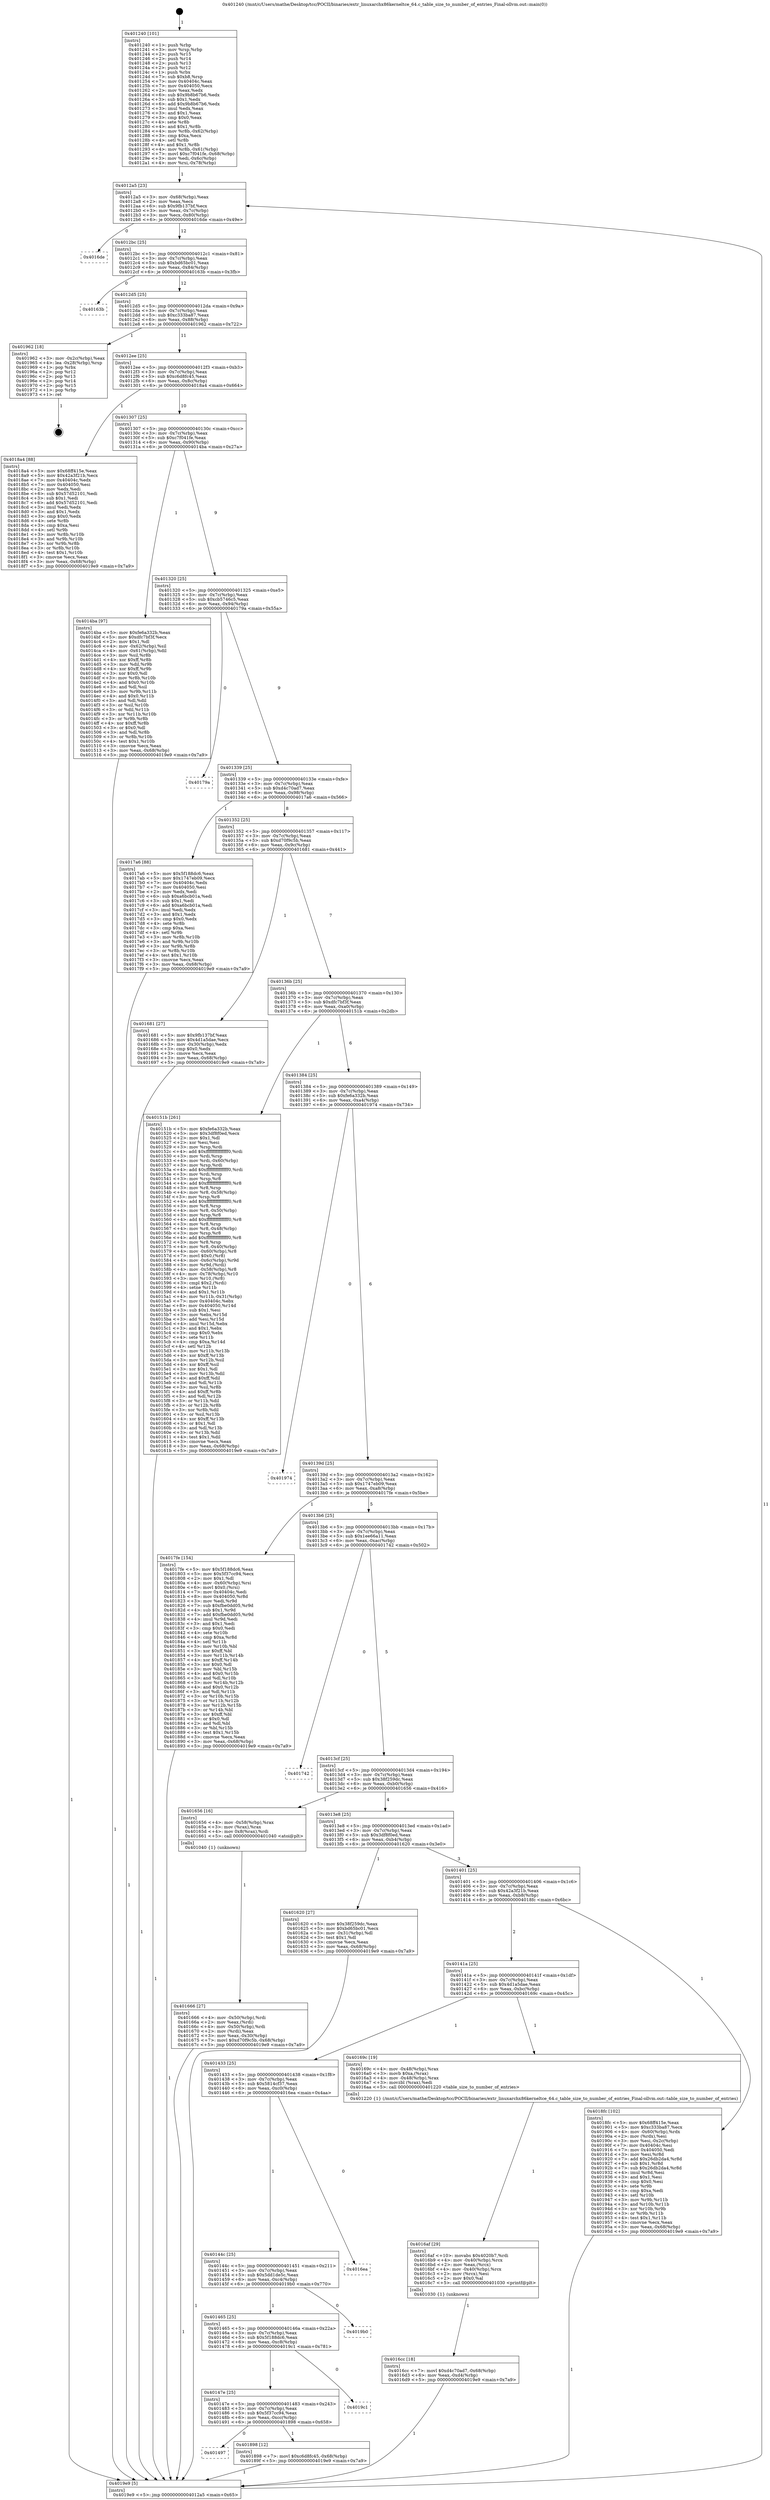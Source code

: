 digraph "0x401240" {
  label = "0x401240 (/mnt/c/Users/mathe/Desktop/tcc/POCII/binaries/extr_linuxarchx86kerneltce_64.c_table_size_to_number_of_entries_Final-ollvm.out::main(0))"
  labelloc = "t"
  node[shape=record]

  Entry [label="",width=0.3,height=0.3,shape=circle,fillcolor=black,style=filled]
  "0x4012a5" [label="{
     0x4012a5 [23]\l
     | [instrs]\l
     &nbsp;&nbsp;0x4012a5 \<+3\>: mov -0x68(%rbp),%eax\l
     &nbsp;&nbsp;0x4012a8 \<+2\>: mov %eax,%ecx\l
     &nbsp;&nbsp;0x4012aa \<+6\>: sub $0x9fb137bf,%ecx\l
     &nbsp;&nbsp;0x4012b0 \<+3\>: mov %eax,-0x7c(%rbp)\l
     &nbsp;&nbsp;0x4012b3 \<+3\>: mov %ecx,-0x80(%rbp)\l
     &nbsp;&nbsp;0x4012b6 \<+6\>: je 00000000004016de \<main+0x49e\>\l
  }"]
  "0x4016de" [label="{
     0x4016de\l
  }", style=dashed]
  "0x4012bc" [label="{
     0x4012bc [25]\l
     | [instrs]\l
     &nbsp;&nbsp;0x4012bc \<+5\>: jmp 00000000004012c1 \<main+0x81\>\l
     &nbsp;&nbsp;0x4012c1 \<+3\>: mov -0x7c(%rbp),%eax\l
     &nbsp;&nbsp;0x4012c4 \<+5\>: sub $0xbd65bc01,%eax\l
     &nbsp;&nbsp;0x4012c9 \<+6\>: mov %eax,-0x84(%rbp)\l
     &nbsp;&nbsp;0x4012cf \<+6\>: je 000000000040163b \<main+0x3fb\>\l
  }"]
  Exit [label="",width=0.3,height=0.3,shape=circle,fillcolor=black,style=filled,peripheries=2]
  "0x40163b" [label="{
     0x40163b\l
  }", style=dashed]
  "0x4012d5" [label="{
     0x4012d5 [25]\l
     | [instrs]\l
     &nbsp;&nbsp;0x4012d5 \<+5\>: jmp 00000000004012da \<main+0x9a\>\l
     &nbsp;&nbsp;0x4012da \<+3\>: mov -0x7c(%rbp),%eax\l
     &nbsp;&nbsp;0x4012dd \<+5\>: sub $0xc333ba87,%eax\l
     &nbsp;&nbsp;0x4012e2 \<+6\>: mov %eax,-0x88(%rbp)\l
     &nbsp;&nbsp;0x4012e8 \<+6\>: je 0000000000401962 \<main+0x722\>\l
  }"]
  "0x401497" [label="{
     0x401497\l
  }", style=dashed]
  "0x401962" [label="{
     0x401962 [18]\l
     | [instrs]\l
     &nbsp;&nbsp;0x401962 \<+3\>: mov -0x2c(%rbp),%eax\l
     &nbsp;&nbsp;0x401965 \<+4\>: lea -0x28(%rbp),%rsp\l
     &nbsp;&nbsp;0x401969 \<+1\>: pop %rbx\l
     &nbsp;&nbsp;0x40196a \<+2\>: pop %r12\l
     &nbsp;&nbsp;0x40196c \<+2\>: pop %r13\l
     &nbsp;&nbsp;0x40196e \<+2\>: pop %r14\l
     &nbsp;&nbsp;0x401970 \<+2\>: pop %r15\l
     &nbsp;&nbsp;0x401972 \<+1\>: pop %rbp\l
     &nbsp;&nbsp;0x401973 \<+1\>: ret\l
  }"]
  "0x4012ee" [label="{
     0x4012ee [25]\l
     | [instrs]\l
     &nbsp;&nbsp;0x4012ee \<+5\>: jmp 00000000004012f3 \<main+0xb3\>\l
     &nbsp;&nbsp;0x4012f3 \<+3\>: mov -0x7c(%rbp),%eax\l
     &nbsp;&nbsp;0x4012f6 \<+5\>: sub $0xc6d8fc45,%eax\l
     &nbsp;&nbsp;0x4012fb \<+6\>: mov %eax,-0x8c(%rbp)\l
     &nbsp;&nbsp;0x401301 \<+6\>: je 00000000004018a4 \<main+0x664\>\l
  }"]
  "0x401898" [label="{
     0x401898 [12]\l
     | [instrs]\l
     &nbsp;&nbsp;0x401898 \<+7\>: movl $0xc6d8fc45,-0x68(%rbp)\l
     &nbsp;&nbsp;0x40189f \<+5\>: jmp 00000000004019e9 \<main+0x7a9\>\l
  }"]
  "0x4018a4" [label="{
     0x4018a4 [88]\l
     | [instrs]\l
     &nbsp;&nbsp;0x4018a4 \<+5\>: mov $0x68ff415e,%eax\l
     &nbsp;&nbsp;0x4018a9 \<+5\>: mov $0x42a3f21b,%ecx\l
     &nbsp;&nbsp;0x4018ae \<+7\>: mov 0x40404c,%edx\l
     &nbsp;&nbsp;0x4018b5 \<+7\>: mov 0x404050,%esi\l
     &nbsp;&nbsp;0x4018bc \<+2\>: mov %edx,%edi\l
     &nbsp;&nbsp;0x4018be \<+6\>: sub $0x57d52101,%edi\l
     &nbsp;&nbsp;0x4018c4 \<+3\>: sub $0x1,%edi\l
     &nbsp;&nbsp;0x4018c7 \<+6\>: add $0x57d52101,%edi\l
     &nbsp;&nbsp;0x4018cd \<+3\>: imul %edi,%edx\l
     &nbsp;&nbsp;0x4018d0 \<+3\>: and $0x1,%edx\l
     &nbsp;&nbsp;0x4018d3 \<+3\>: cmp $0x0,%edx\l
     &nbsp;&nbsp;0x4018d6 \<+4\>: sete %r8b\l
     &nbsp;&nbsp;0x4018da \<+3\>: cmp $0xa,%esi\l
     &nbsp;&nbsp;0x4018dd \<+4\>: setl %r9b\l
     &nbsp;&nbsp;0x4018e1 \<+3\>: mov %r8b,%r10b\l
     &nbsp;&nbsp;0x4018e4 \<+3\>: and %r9b,%r10b\l
     &nbsp;&nbsp;0x4018e7 \<+3\>: xor %r9b,%r8b\l
     &nbsp;&nbsp;0x4018ea \<+3\>: or %r8b,%r10b\l
     &nbsp;&nbsp;0x4018ed \<+4\>: test $0x1,%r10b\l
     &nbsp;&nbsp;0x4018f1 \<+3\>: cmovne %ecx,%eax\l
     &nbsp;&nbsp;0x4018f4 \<+3\>: mov %eax,-0x68(%rbp)\l
     &nbsp;&nbsp;0x4018f7 \<+5\>: jmp 00000000004019e9 \<main+0x7a9\>\l
  }"]
  "0x401307" [label="{
     0x401307 [25]\l
     | [instrs]\l
     &nbsp;&nbsp;0x401307 \<+5\>: jmp 000000000040130c \<main+0xcc\>\l
     &nbsp;&nbsp;0x40130c \<+3\>: mov -0x7c(%rbp),%eax\l
     &nbsp;&nbsp;0x40130f \<+5\>: sub $0xc7f041fe,%eax\l
     &nbsp;&nbsp;0x401314 \<+6\>: mov %eax,-0x90(%rbp)\l
     &nbsp;&nbsp;0x40131a \<+6\>: je 00000000004014ba \<main+0x27a\>\l
  }"]
  "0x40147e" [label="{
     0x40147e [25]\l
     | [instrs]\l
     &nbsp;&nbsp;0x40147e \<+5\>: jmp 0000000000401483 \<main+0x243\>\l
     &nbsp;&nbsp;0x401483 \<+3\>: mov -0x7c(%rbp),%eax\l
     &nbsp;&nbsp;0x401486 \<+5\>: sub $0x5f37cc94,%eax\l
     &nbsp;&nbsp;0x40148b \<+6\>: mov %eax,-0xcc(%rbp)\l
     &nbsp;&nbsp;0x401491 \<+6\>: je 0000000000401898 \<main+0x658\>\l
  }"]
  "0x4014ba" [label="{
     0x4014ba [97]\l
     | [instrs]\l
     &nbsp;&nbsp;0x4014ba \<+5\>: mov $0xfe6a332b,%eax\l
     &nbsp;&nbsp;0x4014bf \<+5\>: mov $0xdfc7bf3f,%ecx\l
     &nbsp;&nbsp;0x4014c4 \<+2\>: mov $0x1,%dl\l
     &nbsp;&nbsp;0x4014c6 \<+4\>: mov -0x62(%rbp),%sil\l
     &nbsp;&nbsp;0x4014ca \<+4\>: mov -0x61(%rbp),%dil\l
     &nbsp;&nbsp;0x4014ce \<+3\>: mov %sil,%r8b\l
     &nbsp;&nbsp;0x4014d1 \<+4\>: xor $0xff,%r8b\l
     &nbsp;&nbsp;0x4014d5 \<+3\>: mov %dil,%r9b\l
     &nbsp;&nbsp;0x4014d8 \<+4\>: xor $0xff,%r9b\l
     &nbsp;&nbsp;0x4014dc \<+3\>: xor $0x0,%dl\l
     &nbsp;&nbsp;0x4014df \<+3\>: mov %r8b,%r10b\l
     &nbsp;&nbsp;0x4014e2 \<+4\>: and $0x0,%r10b\l
     &nbsp;&nbsp;0x4014e6 \<+3\>: and %dl,%sil\l
     &nbsp;&nbsp;0x4014e9 \<+3\>: mov %r9b,%r11b\l
     &nbsp;&nbsp;0x4014ec \<+4\>: and $0x0,%r11b\l
     &nbsp;&nbsp;0x4014f0 \<+3\>: and %dl,%dil\l
     &nbsp;&nbsp;0x4014f3 \<+3\>: or %sil,%r10b\l
     &nbsp;&nbsp;0x4014f6 \<+3\>: or %dil,%r11b\l
     &nbsp;&nbsp;0x4014f9 \<+3\>: xor %r11b,%r10b\l
     &nbsp;&nbsp;0x4014fc \<+3\>: or %r9b,%r8b\l
     &nbsp;&nbsp;0x4014ff \<+4\>: xor $0xff,%r8b\l
     &nbsp;&nbsp;0x401503 \<+3\>: or $0x0,%dl\l
     &nbsp;&nbsp;0x401506 \<+3\>: and %dl,%r8b\l
     &nbsp;&nbsp;0x401509 \<+3\>: or %r8b,%r10b\l
     &nbsp;&nbsp;0x40150c \<+4\>: test $0x1,%r10b\l
     &nbsp;&nbsp;0x401510 \<+3\>: cmovne %ecx,%eax\l
     &nbsp;&nbsp;0x401513 \<+3\>: mov %eax,-0x68(%rbp)\l
     &nbsp;&nbsp;0x401516 \<+5\>: jmp 00000000004019e9 \<main+0x7a9\>\l
  }"]
  "0x401320" [label="{
     0x401320 [25]\l
     | [instrs]\l
     &nbsp;&nbsp;0x401320 \<+5\>: jmp 0000000000401325 \<main+0xe5\>\l
     &nbsp;&nbsp;0x401325 \<+3\>: mov -0x7c(%rbp),%eax\l
     &nbsp;&nbsp;0x401328 \<+5\>: sub $0xcb5746c5,%eax\l
     &nbsp;&nbsp;0x40132d \<+6\>: mov %eax,-0x94(%rbp)\l
     &nbsp;&nbsp;0x401333 \<+6\>: je 000000000040179a \<main+0x55a\>\l
  }"]
  "0x4019e9" [label="{
     0x4019e9 [5]\l
     | [instrs]\l
     &nbsp;&nbsp;0x4019e9 \<+5\>: jmp 00000000004012a5 \<main+0x65\>\l
  }"]
  "0x401240" [label="{
     0x401240 [101]\l
     | [instrs]\l
     &nbsp;&nbsp;0x401240 \<+1\>: push %rbp\l
     &nbsp;&nbsp;0x401241 \<+3\>: mov %rsp,%rbp\l
     &nbsp;&nbsp;0x401244 \<+2\>: push %r15\l
     &nbsp;&nbsp;0x401246 \<+2\>: push %r14\l
     &nbsp;&nbsp;0x401248 \<+2\>: push %r13\l
     &nbsp;&nbsp;0x40124a \<+2\>: push %r12\l
     &nbsp;&nbsp;0x40124c \<+1\>: push %rbx\l
     &nbsp;&nbsp;0x40124d \<+7\>: sub $0xb8,%rsp\l
     &nbsp;&nbsp;0x401254 \<+7\>: mov 0x40404c,%eax\l
     &nbsp;&nbsp;0x40125b \<+7\>: mov 0x404050,%ecx\l
     &nbsp;&nbsp;0x401262 \<+2\>: mov %eax,%edx\l
     &nbsp;&nbsp;0x401264 \<+6\>: sub $0x9b8b67b6,%edx\l
     &nbsp;&nbsp;0x40126a \<+3\>: sub $0x1,%edx\l
     &nbsp;&nbsp;0x40126d \<+6\>: add $0x9b8b67b6,%edx\l
     &nbsp;&nbsp;0x401273 \<+3\>: imul %edx,%eax\l
     &nbsp;&nbsp;0x401276 \<+3\>: and $0x1,%eax\l
     &nbsp;&nbsp;0x401279 \<+3\>: cmp $0x0,%eax\l
     &nbsp;&nbsp;0x40127c \<+4\>: sete %r8b\l
     &nbsp;&nbsp;0x401280 \<+4\>: and $0x1,%r8b\l
     &nbsp;&nbsp;0x401284 \<+4\>: mov %r8b,-0x62(%rbp)\l
     &nbsp;&nbsp;0x401288 \<+3\>: cmp $0xa,%ecx\l
     &nbsp;&nbsp;0x40128b \<+4\>: setl %r8b\l
     &nbsp;&nbsp;0x40128f \<+4\>: and $0x1,%r8b\l
     &nbsp;&nbsp;0x401293 \<+4\>: mov %r8b,-0x61(%rbp)\l
     &nbsp;&nbsp;0x401297 \<+7\>: movl $0xc7f041fe,-0x68(%rbp)\l
     &nbsp;&nbsp;0x40129e \<+3\>: mov %edi,-0x6c(%rbp)\l
     &nbsp;&nbsp;0x4012a1 \<+4\>: mov %rsi,-0x78(%rbp)\l
  }"]
  "0x4019c1" [label="{
     0x4019c1\l
  }", style=dashed]
  "0x40179a" [label="{
     0x40179a\l
  }", style=dashed]
  "0x401339" [label="{
     0x401339 [25]\l
     | [instrs]\l
     &nbsp;&nbsp;0x401339 \<+5\>: jmp 000000000040133e \<main+0xfe\>\l
     &nbsp;&nbsp;0x40133e \<+3\>: mov -0x7c(%rbp),%eax\l
     &nbsp;&nbsp;0x401341 \<+5\>: sub $0xd4c70ad7,%eax\l
     &nbsp;&nbsp;0x401346 \<+6\>: mov %eax,-0x98(%rbp)\l
     &nbsp;&nbsp;0x40134c \<+6\>: je 00000000004017a6 \<main+0x566\>\l
  }"]
  "0x401465" [label="{
     0x401465 [25]\l
     | [instrs]\l
     &nbsp;&nbsp;0x401465 \<+5\>: jmp 000000000040146a \<main+0x22a\>\l
     &nbsp;&nbsp;0x40146a \<+3\>: mov -0x7c(%rbp),%eax\l
     &nbsp;&nbsp;0x40146d \<+5\>: sub $0x5f188dc6,%eax\l
     &nbsp;&nbsp;0x401472 \<+6\>: mov %eax,-0xc8(%rbp)\l
     &nbsp;&nbsp;0x401478 \<+6\>: je 00000000004019c1 \<main+0x781\>\l
  }"]
  "0x4017a6" [label="{
     0x4017a6 [88]\l
     | [instrs]\l
     &nbsp;&nbsp;0x4017a6 \<+5\>: mov $0x5f188dc6,%eax\l
     &nbsp;&nbsp;0x4017ab \<+5\>: mov $0x1747eb09,%ecx\l
     &nbsp;&nbsp;0x4017b0 \<+7\>: mov 0x40404c,%edx\l
     &nbsp;&nbsp;0x4017b7 \<+7\>: mov 0x404050,%esi\l
     &nbsp;&nbsp;0x4017be \<+2\>: mov %edx,%edi\l
     &nbsp;&nbsp;0x4017c0 \<+6\>: sub $0xa6bcb01a,%edi\l
     &nbsp;&nbsp;0x4017c6 \<+3\>: sub $0x1,%edi\l
     &nbsp;&nbsp;0x4017c9 \<+6\>: add $0xa6bcb01a,%edi\l
     &nbsp;&nbsp;0x4017cf \<+3\>: imul %edi,%edx\l
     &nbsp;&nbsp;0x4017d2 \<+3\>: and $0x1,%edx\l
     &nbsp;&nbsp;0x4017d5 \<+3\>: cmp $0x0,%edx\l
     &nbsp;&nbsp;0x4017d8 \<+4\>: sete %r8b\l
     &nbsp;&nbsp;0x4017dc \<+3\>: cmp $0xa,%esi\l
     &nbsp;&nbsp;0x4017df \<+4\>: setl %r9b\l
     &nbsp;&nbsp;0x4017e3 \<+3\>: mov %r8b,%r10b\l
     &nbsp;&nbsp;0x4017e6 \<+3\>: and %r9b,%r10b\l
     &nbsp;&nbsp;0x4017e9 \<+3\>: xor %r9b,%r8b\l
     &nbsp;&nbsp;0x4017ec \<+3\>: or %r8b,%r10b\l
     &nbsp;&nbsp;0x4017ef \<+4\>: test $0x1,%r10b\l
     &nbsp;&nbsp;0x4017f3 \<+3\>: cmovne %ecx,%eax\l
     &nbsp;&nbsp;0x4017f6 \<+3\>: mov %eax,-0x68(%rbp)\l
     &nbsp;&nbsp;0x4017f9 \<+5\>: jmp 00000000004019e9 \<main+0x7a9\>\l
  }"]
  "0x401352" [label="{
     0x401352 [25]\l
     | [instrs]\l
     &nbsp;&nbsp;0x401352 \<+5\>: jmp 0000000000401357 \<main+0x117\>\l
     &nbsp;&nbsp;0x401357 \<+3\>: mov -0x7c(%rbp),%eax\l
     &nbsp;&nbsp;0x40135a \<+5\>: sub $0xd70f9c5b,%eax\l
     &nbsp;&nbsp;0x40135f \<+6\>: mov %eax,-0x9c(%rbp)\l
     &nbsp;&nbsp;0x401365 \<+6\>: je 0000000000401681 \<main+0x441\>\l
  }"]
  "0x4019b0" [label="{
     0x4019b0\l
  }", style=dashed]
  "0x401681" [label="{
     0x401681 [27]\l
     | [instrs]\l
     &nbsp;&nbsp;0x401681 \<+5\>: mov $0x9fb137bf,%eax\l
     &nbsp;&nbsp;0x401686 \<+5\>: mov $0x4d1a5dae,%ecx\l
     &nbsp;&nbsp;0x40168b \<+3\>: mov -0x30(%rbp),%edx\l
     &nbsp;&nbsp;0x40168e \<+3\>: cmp $0x0,%edx\l
     &nbsp;&nbsp;0x401691 \<+3\>: cmove %ecx,%eax\l
     &nbsp;&nbsp;0x401694 \<+3\>: mov %eax,-0x68(%rbp)\l
     &nbsp;&nbsp;0x401697 \<+5\>: jmp 00000000004019e9 \<main+0x7a9\>\l
  }"]
  "0x40136b" [label="{
     0x40136b [25]\l
     | [instrs]\l
     &nbsp;&nbsp;0x40136b \<+5\>: jmp 0000000000401370 \<main+0x130\>\l
     &nbsp;&nbsp;0x401370 \<+3\>: mov -0x7c(%rbp),%eax\l
     &nbsp;&nbsp;0x401373 \<+5\>: sub $0xdfc7bf3f,%eax\l
     &nbsp;&nbsp;0x401378 \<+6\>: mov %eax,-0xa0(%rbp)\l
     &nbsp;&nbsp;0x40137e \<+6\>: je 000000000040151b \<main+0x2db\>\l
  }"]
  "0x40144c" [label="{
     0x40144c [25]\l
     | [instrs]\l
     &nbsp;&nbsp;0x40144c \<+5\>: jmp 0000000000401451 \<main+0x211\>\l
     &nbsp;&nbsp;0x401451 \<+3\>: mov -0x7c(%rbp),%eax\l
     &nbsp;&nbsp;0x401454 \<+5\>: sub $0x5dd1de5c,%eax\l
     &nbsp;&nbsp;0x401459 \<+6\>: mov %eax,-0xc4(%rbp)\l
     &nbsp;&nbsp;0x40145f \<+6\>: je 00000000004019b0 \<main+0x770\>\l
  }"]
  "0x40151b" [label="{
     0x40151b [261]\l
     | [instrs]\l
     &nbsp;&nbsp;0x40151b \<+5\>: mov $0xfe6a332b,%eax\l
     &nbsp;&nbsp;0x401520 \<+5\>: mov $0x3df8f0ed,%ecx\l
     &nbsp;&nbsp;0x401525 \<+2\>: mov $0x1,%dl\l
     &nbsp;&nbsp;0x401527 \<+2\>: xor %esi,%esi\l
     &nbsp;&nbsp;0x401529 \<+3\>: mov %rsp,%rdi\l
     &nbsp;&nbsp;0x40152c \<+4\>: add $0xfffffffffffffff0,%rdi\l
     &nbsp;&nbsp;0x401530 \<+3\>: mov %rdi,%rsp\l
     &nbsp;&nbsp;0x401533 \<+4\>: mov %rdi,-0x60(%rbp)\l
     &nbsp;&nbsp;0x401537 \<+3\>: mov %rsp,%rdi\l
     &nbsp;&nbsp;0x40153a \<+4\>: add $0xfffffffffffffff0,%rdi\l
     &nbsp;&nbsp;0x40153e \<+3\>: mov %rdi,%rsp\l
     &nbsp;&nbsp;0x401541 \<+3\>: mov %rsp,%r8\l
     &nbsp;&nbsp;0x401544 \<+4\>: add $0xfffffffffffffff0,%r8\l
     &nbsp;&nbsp;0x401548 \<+3\>: mov %r8,%rsp\l
     &nbsp;&nbsp;0x40154b \<+4\>: mov %r8,-0x58(%rbp)\l
     &nbsp;&nbsp;0x40154f \<+3\>: mov %rsp,%r8\l
     &nbsp;&nbsp;0x401552 \<+4\>: add $0xfffffffffffffff0,%r8\l
     &nbsp;&nbsp;0x401556 \<+3\>: mov %r8,%rsp\l
     &nbsp;&nbsp;0x401559 \<+4\>: mov %r8,-0x50(%rbp)\l
     &nbsp;&nbsp;0x40155d \<+3\>: mov %rsp,%r8\l
     &nbsp;&nbsp;0x401560 \<+4\>: add $0xfffffffffffffff0,%r8\l
     &nbsp;&nbsp;0x401564 \<+3\>: mov %r8,%rsp\l
     &nbsp;&nbsp;0x401567 \<+4\>: mov %r8,-0x48(%rbp)\l
     &nbsp;&nbsp;0x40156b \<+3\>: mov %rsp,%r8\l
     &nbsp;&nbsp;0x40156e \<+4\>: add $0xfffffffffffffff0,%r8\l
     &nbsp;&nbsp;0x401572 \<+3\>: mov %r8,%rsp\l
     &nbsp;&nbsp;0x401575 \<+4\>: mov %r8,-0x40(%rbp)\l
     &nbsp;&nbsp;0x401579 \<+4\>: mov -0x60(%rbp),%r8\l
     &nbsp;&nbsp;0x40157d \<+7\>: movl $0x0,(%r8)\l
     &nbsp;&nbsp;0x401584 \<+4\>: mov -0x6c(%rbp),%r9d\l
     &nbsp;&nbsp;0x401588 \<+3\>: mov %r9d,(%rdi)\l
     &nbsp;&nbsp;0x40158b \<+4\>: mov -0x58(%rbp),%r8\l
     &nbsp;&nbsp;0x40158f \<+4\>: mov -0x78(%rbp),%r10\l
     &nbsp;&nbsp;0x401593 \<+3\>: mov %r10,(%r8)\l
     &nbsp;&nbsp;0x401596 \<+3\>: cmpl $0x2,(%rdi)\l
     &nbsp;&nbsp;0x401599 \<+4\>: setne %r11b\l
     &nbsp;&nbsp;0x40159d \<+4\>: and $0x1,%r11b\l
     &nbsp;&nbsp;0x4015a1 \<+4\>: mov %r11b,-0x31(%rbp)\l
     &nbsp;&nbsp;0x4015a5 \<+7\>: mov 0x40404c,%ebx\l
     &nbsp;&nbsp;0x4015ac \<+8\>: mov 0x404050,%r14d\l
     &nbsp;&nbsp;0x4015b4 \<+3\>: sub $0x1,%esi\l
     &nbsp;&nbsp;0x4015b7 \<+3\>: mov %ebx,%r15d\l
     &nbsp;&nbsp;0x4015ba \<+3\>: add %esi,%r15d\l
     &nbsp;&nbsp;0x4015bd \<+4\>: imul %r15d,%ebx\l
     &nbsp;&nbsp;0x4015c1 \<+3\>: and $0x1,%ebx\l
     &nbsp;&nbsp;0x4015c4 \<+3\>: cmp $0x0,%ebx\l
     &nbsp;&nbsp;0x4015c7 \<+4\>: sete %r11b\l
     &nbsp;&nbsp;0x4015cb \<+4\>: cmp $0xa,%r14d\l
     &nbsp;&nbsp;0x4015cf \<+4\>: setl %r12b\l
     &nbsp;&nbsp;0x4015d3 \<+3\>: mov %r11b,%r13b\l
     &nbsp;&nbsp;0x4015d6 \<+4\>: xor $0xff,%r13b\l
     &nbsp;&nbsp;0x4015da \<+3\>: mov %r12b,%sil\l
     &nbsp;&nbsp;0x4015dd \<+4\>: xor $0xff,%sil\l
     &nbsp;&nbsp;0x4015e1 \<+3\>: xor $0x1,%dl\l
     &nbsp;&nbsp;0x4015e4 \<+3\>: mov %r13b,%dil\l
     &nbsp;&nbsp;0x4015e7 \<+4\>: and $0xff,%dil\l
     &nbsp;&nbsp;0x4015eb \<+3\>: and %dl,%r11b\l
     &nbsp;&nbsp;0x4015ee \<+3\>: mov %sil,%r8b\l
     &nbsp;&nbsp;0x4015f1 \<+4\>: and $0xff,%r8b\l
     &nbsp;&nbsp;0x4015f5 \<+3\>: and %dl,%r12b\l
     &nbsp;&nbsp;0x4015f8 \<+3\>: or %r11b,%dil\l
     &nbsp;&nbsp;0x4015fb \<+3\>: or %r12b,%r8b\l
     &nbsp;&nbsp;0x4015fe \<+3\>: xor %r8b,%dil\l
     &nbsp;&nbsp;0x401601 \<+3\>: or %sil,%r13b\l
     &nbsp;&nbsp;0x401604 \<+4\>: xor $0xff,%r13b\l
     &nbsp;&nbsp;0x401608 \<+3\>: or $0x1,%dl\l
     &nbsp;&nbsp;0x40160b \<+3\>: and %dl,%r13b\l
     &nbsp;&nbsp;0x40160e \<+3\>: or %r13b,%dil\l
     &nbsp;&nbsp;0x401611 \<+4\>: test $0x1,%dil\l
     &nbsp;&nbsp;0x401615 \<+3\>: cmovne %ecx,%eax\l
     &nbsp;&nbsp;0x401618 \<+3\>: mov %eax,-0x68(%rbp)\l
     &nbsp;&nbsp;0x40161b \<+5\>: jmp 00000000004019e9 \<main+0x7a9\>\l
  }"]
  "0x401384" [label="{
     0x401384 [25]\l
     | [instrs]\l
     &nbsp;&nbsp;0x401384 \<+5\>: jmp 0000000000401389 \<main+0x149\>\l
     &nbsp;&nbsp;0x401389 \<+3\>: mov -0x7c(%rbp),%eax\l
     &nbsp;&nbsp;0x40138c \<+5\>: sub $0xfe6a332b,%eax\l
     &nbsp;&nbsp;0x401391 \<+6\>: mov %eax,-0xa4(%rbp)\l
     &nbsp;&nbsp;0x401397 \<+6\>: je 0000000000401974 \<main+0x734\>\l
  }"]
  "0x4016ea" [label="{
     0x4016ea\l
  }", style=dashed]
  "0x4016cc" [label="{
     0x4016cc [18]\l
     | [instrs]\l
     &nbsp;&nbsp;0x4016cc \<+7\>: movl $0xd4c70ad7,-0x68(%rbp)\l
     &nbsp;&nbsp;0x4016d3 \<+6\>: mov %eax,-0xd4(%rbp)\l
     &nbsp;&nbsp;0x4016d9 \<+5\>: jmp 00000000004019e9 \<main+0x7a9\>\l
  }"]
  "0x401974" [label="{
     0x401974\l
  }", style=dashed]
  "0x40139d" [label="{
     0x40139d [25]\l
     | [instrs]\l
     &nbsp;&nbsp;0x40139d \<+5\>: jmp 00000000004013a2 \<main+0x162\>\l
     &nbsp;&nbsp;0x4013a2 \<+3\>: mov -0x7c(%rbp),%eax\l
     &nbsp;&nbsp;0x4013a5 \<+5\>: sub $0x1747eb09,%eax\l
     &nbsp;&nbsp;0x4013aa \<+6\>: mov %eax,-0xa8(%rbp)\l
     &nbsp;&nbsp;0x4013b0 \<+6\>: je 00000000004017fe \<main+0x5be\>\l
  }"]
  "0x4016af" [label="{
     0x4016af [29]\l
     | [instrs]\l
     &nbsp;&nbsp;0x4016af \<+10\>: movabs $0x4020b7,%rdi\l
     &nbsp;&nbsp;0x4016b9 \<+4\>: mov -0x40(%rbp),%rcx\l
     &nbsp;&nbsp;0x4016bd \<+2\>: mov %eax,(%rcx)\l
     &nbsp;&nbsp;0x4016bf \<+4\>: mov -0x40(%rbp),%rcx\l
     &nbsp;&nbsp;0x4016c3 \<+2\>: mov (%rcx),%esi\l
     &nbsp;&nbsp;0x4016c5 \<+2\>: mov $0x0,%al\l
     &nbsp;&nbsp;0x4016c7 \<+5\>: call 0000000000401030 \<printf@plt\>\l
     | [calls]\l
     &nbsp;&nbsp;0x401030 \{1\} (unknown)\l
  }"]
  "0x4017fe" [label="{
     0x4017fe [154]\l
     | [instrs]\l
     &nbsp;&nbsp;0x4017fe \<+5\>: mov $0x5f188dc6,%eax\l
     &nbsp;&nbsp;0x401803 \<+5\>: mov $0x5f37cc94,%ecx\l
     &nbsp;&nbsp;0x401808 \<+2\>: mov $0x1,%dl\l
     &nbsp;&nbsp;0x40180a \<+4\>: mov -0x60(%rbp),%rsi\l
     &nbsp;&nbsp;0x40180e \<+6\>: movl $0x0,(%rsi)\l
     &nbsp;&nbsp;0x401814 \<+7\>: mov 0x40404c,%edi\l
     &nbsp;&nbsp;0x40181b \<+8\>: mov 0x404050,%r8d\l
     &nbsp;&nbsp;0x401823 \<+3\>: mov %edi,%r9d\l
     &nbsp;&nbsp;0x401826 \<+7\>: sub $0xfbe0dd05,%r9d\l
     &nbsp;&nbsp;0x40182d \<+4\>: sub $0x1,%r9d\l
     &nbsp;&nbsp;0x401831 \<+7\>: add $0xfbe0dd05,%r9d\l
     &nbsp;&nbsp;0x401838 \<+4\>: imul %r9d,%edi\l
     &nbsp;&nbsp;0x40183c \<+3\>: and $0x1,%edi\l
     &nbsp;&nbsp;0x40183f \<+3\>: cmp $0x0,%edi\l
     &nbsp;&nbsp;0x401842 \<+4\>: sete %r10b\l
     &nbsp;&nbsp;0x401846 \<+4\>: cmp $0xa,%r8d\l
     &nbsp;&nbsp;0x40184a \<+4\>: setl %r11b\l
     &nbsp;&nbsp;0x40184e \<+3\>: mov %r10b,%bl\l
     &nbsp;&nbsp;0x401851 \<+3\>: xor $0xff,%bl\l
     &nbsp;&nbsp;0x401854 \<+3\>: mov %r11b,%r14b\l
     &nbsp;&nbsp;0x401857 \<+4\>: xor $0xff,%r14b\l
     &nbsp;&nbsp;0x40185b \<+3\>: xor $0x0,%dl\l
     &nbsp;&nbsp;0x40185e \<+3\>: mov %bl,%r15b\l
     &nbsp;&nbsp;0x401861 \<+4\>: and $0x0,%r15b\l
     &nbsp;&nbsp;0x401865 \<+3\>: and %dl,%r10b\l
     &nbsp;&nbsp;0x401868 \<+3\>: mov %r14b,%r12b\l
     &nbsp;&nbsp;0x40186b \<+4\>: and $0x0,%r12b\l
     &nbsp;&nbsp;0x40186f \<+3\>: and %dl,%r11b\l
     &nbsp;&nbsp;0x401872 \<+3\>: or %r10b,%r15b\l
     &nbsp;&nbsp;0x401875 \<+3\>: or %r11b,%r12b\l
     &nbsp;&nbsp;0x401878 \<+3\>: xor %r12b,%r15b\l
     &nbsp;&nbsp;0x40187b \<+3\>: or %r14b,%bl\l
     &nbsp;&nbsp;0x40187e \<+3\>: xor $0xff,%bl\l
     &nbsp;&nbsp;0x401881 \<+3\>: or $0x0,%dl\l
     &nbsp;&nbsp;0x401884 \<+2\>: and %dl,%bl\l
     &nbsp;&nbsp;0x401886 \<+3\>: or %bl,%r15b\l
     &nbsp;&nbsp;0x401889 \<+4\>: test $0x1,%r15b\l
     &nbsp;&nbsp;0x40188d \<+3\>: cmovne %ecx,%eax\l
     &nbsp;&nbsp;0x401890 \<+3\>: mov %eax,-0x68(%rbp)\l
     &nbsp;&nbsp;0x401893 \<+5\>: jmp 00000000004019e9 \<main+0x7a9\>\l
  }"]
  "0x4013b6" [label="{
     0x4013b6 [25]\l
     | [instrs]\l
     &nbsp;&nbsp;0x4013b6 \<+5\>: jmp 00000000004013bb \<main+0x17b\>\l
     &nbsp;&nbsp;0x4013bb \<+3\>: mov -0x7c(%rbp),%eax\l
     &nbsp;&nbsp;0x4013be \<+5\>: sub $0x1ee66a11,%eax\l
     &nbsp;&nbsp;0x4013c3 \<+6\>: mov %eax,-0xac(%rbp)\l
     &nbsp;&nbsp;0x4013c9 \<+6\>: je 0000000000401742 \<main+0x502\>\l
  }"]
  "0x401433" [label="{
     0x401433 [25]\l
     | [instrs]\l
     &nbsp;&nbsp;0x401433 \<+5\>: jmp 0000000000401438 \<main+0x1f8\>\l
     &nbsp;&nbsp;0x401438 \<+3\>: mov -0x7c(%rbp),%eax\l
     &nbsp;&nbsp;0x40143b \<+5\>: sub $0x5814cf37,%eax\l
     &nbsp;&nbsp;0x401440 \<+6\>: mov %eax,-0xc0(%rbp)\l
     &nbsp;&nbsp;0x401446 \<+6\>: je 00000000004016ea \<main+0x4aa\>\l
  }"]
  "0x401742" [label="{
     0x401742\l
  }", style=dashed]
  "0x4013cf" [label="{
     0x4013cf [25]\l
     | [instrs]\l
     &nbsp;&nbsp;0x4013cf \<+5\>: jmp 00000000004013d4 \<main+0x194\>\l
     &nbsp;&nbsp;0x4013d4 \<+3\>: mov -0x7c(%rbp),%eax\l
     &nbsp;&nbsp;0x4013d7 \<+5\>: sub $0x38f259dc,%eax\l
     &nbsp;&nbsp;0x4013dc \<+6\>: mov %eax,-0xb0(%rbp)\l
     &nbsp;&nbsp;0x4013e2 \<+6\>: je 0000000000401656 \<main+0x416\>\l
  }"]
  "0x40169c" [label="{
     0x40169c [19]\l
     | [instrs]\l
     &nbsp;&nbsp;0x40169c \<+4\>: mov -0x48(%rbp),%rax\l
     &nbsp;&nbsp;0x4016a0 \<+3\>: movb $0xa,(%rax)\l
     &nbsp;&nbsp;0x4016a3 \<+4\>: mov -0x48(%rbp),%rax\l
     &nbsp;&nbsp;0x4016a7 \<+3\>: movzbl (%rax),%edi\l
     &nbsp;&nbsp;0x4016aa \<+5\>: call 0000000000401220 \<table_size_to_number_of_entries\>\l
     | [calls]\l
     &nbsp;&nbsp;0x401220 \{1\} (/mnt/c/Users/mathe/Desktop/tcc/POCII/binaries/extr_linuxarchx86kerneltce_64.c_table_size_to_number_of_entries_Final-ollvm.out::table_size_to_number_of_entries)\l
  }"]
  "0x401656" [label="{
     0x401656 [16]\l
     | [instrs]\l
     &nbsp;&nbsp;0x401656 \<+4\>: mov -0x58(%rbp),%rax\l
     &nbsp;&nbsp;0x40165a \<+3\>: mov (%rax),%rax\l
     &nbsp;&nbsp;0x40165d \<+4\>: mov 0x8(%rax),%rdi\l
     &nbsp;&nbsp;0x401661 \<+5\>: call 0000000000401040 \<atoi@plt\>\l
     | [calls]\l
     &nbsp;&nbsp;0x401040 \{1\} (unknown)\l
  }"]
  "0x4013e8" [label="{
     0x4013e8 [25]\l
     | [instrs]\l
     &nbsp;&nbsp;0x4013e8 \<+5\>: jmp 00000000004013ed \<main+0x1ad\>\l
     &nbsp;&nbsp;0x4013ed \<+3\>: mov -0x7c(%rbp),%eax\l
     &nbsp;&nbsp;0x4013f0 \<+5\>: sub $0x3df8f0ed,%eax\l
     &nbsp;&nbsp;0x4013f5 \<+6\>: mov %eax,-0xb4(%rbp)\l
     &nbsp;&nbsp;0x4013fb \<+6\>: je 0000000000401620 \<main+0x3e0\>\l
  }"]
  "0x40141a" [label="{
     0x40141a [25]\l
     | [instrs]\l
     &nbsp;&nbsp;0x40141a \<+5\>: jmp 000000000040141f \<main+0x1df\>\l
     &nbsp;&nbsp;0x40141f \<+3\>: mov -0x7c(%rbp),%eax\l
     &nbsp;&nbsp;0x401422 \<+5\>: sub $0x4d1a5dae,%eax\l
     &nbsp;&nbsp;0x401427 \<+6\>: mov %eax,-0xbc(%rbp)\l
     &nbsp;&nbsp;0x40142d \<+6\>: je 000000000040169c \<main+0x45c\>\l
  }"]
  "0x401620" [label="{
     0x401620 [27]\l
     | [instrs]\l
     &nbsp;&nbsp;0x401620 \<+5\>: mov $0x38f259dc,%eax\l
     &nbsp;&nbsp;0x401625 \<+5\>: mov $0xbd65bc01,%ecx\l
     &nbsp;&nbsp;0x40162a \<+3\>: mov -0x31(%rbp),%dl\l
     &nbsp;&nbsp;0x40162d \<+3\>: test $0x1,%dl\l
     &nbsp;&nbsp;0x401630 \<+3\>: cmovne %ecx,%eax\l
     &nbsp;&nbsp;0x401633 \<+3\>: mov %eax,-0x68(%rbp)\l
     &nbsp;&nbsp;0x401636 \<+5\>: jmp 00000000004019e9 \<main+0x7a9\>\l
  }"]
  "0x401401" [label="{
     0x401401 [25]\l
     | [instrs]\l
     &nbsp;&nbsp;0x401401 \<+5\>: jmp 0000000000401406 \<main+0x1c6\>\l
     &nbsp;&nbsp;0x401406 \<+3\>: mov -0x7c(%rbp),%eax\l
     &nbsp;&nbsp;0x401409 \<+5\>: sub $0x42a3f21b,%eax\l
     &nbsp;&nbsp;0x40140e \<+6\>: mov %eax,-0xb8(%rbp)\l
     &nbsp;&nbsp;0x401414 \<+6\>: je 00000000004018fc \<main+0x6bc\>\l
  }"]
  "0x401666" [label="{
     0x401666 [27]\l
     | [instrs]\l
     &nbsp;&nbsp;0x401666 \<+4\>: mov -0x50(%rbp),%rdi\l
     &nbsp;&nbsp;0x40166a \<+2\>: mov %eax,(%rdi)\l
     &nbsp;&nbsp;0x40166c \<+4\>: mov -0x50(%rbp),%rdi\l
     &nbsp;&nbsp;0x401670 \<+2\>: mov (%rdi),%eax\l
     &nbsp;&nbsp;0x401672 \<+3\>: mov %eax,-0x30(%rbp)\l
     &nbsp;&nbsp;0x401675 \<+7\>: movl $0xd70f9c5b,-0x68(%rbp)\l
     &nbsp;&nbsp;0x40167c \<+5\>: jmp 00000000004019e9 \<main+0x7a9\>\l
  }"]
  "0x4018fc" [label="{
     0x4018fc [102]\l
     | [instrs]\l
     &nbsp;&nbsp;0x4018fc \<+5\>: mov $0x68ff415e,%eax\l
     &nbsp;&nbsp;0x401901 \<+5\>: mov $0xc333ba87,%ecx\l
     &nbsp;&nbsp;0x401906 \<+4\>: mov -0x60(%rbp),%rdx\l
     &nbsp;&nbsp;0x40190a \<+2\>: mov (%rdx),%esi\l
     &nbsp;&nbsp;0x40190c \<+3\>: mov %esi,-0x2c(%rbp)\l
     &nbsp;&nbsp;0x40190f \<+7\>: mov 0x40404c,%esi\l
     &nbsp;&nbsp;0x401916 \<+7\>: mov 0x404050,%edi\l
     &nbsp;&nbsp;0x40191d \<+3\>: mov %esi,%r8d\l
     &nbsp;&nbsp;0x401920 \<+7\>: add $0x26db2da4,%r8d\l
     &nbsp;&nbsp;0x401927 \<+4\>: sub $0x1,%r8d\l
     &nbsp;&nbsp;0x40192b \<+7\>: sub $0x26db2da4,%r8d\l
     &nbsp;&nbsp;0x401932 \<+4\>: imul %r8d,%esi\l
     &nbsp;&nbsp;0x401936 \<+3\>: and $0x1,%esi\l
     &nbsp;&nbsp;0x401939 \<+3\>: cmp $0x0,%esi\l
     &nbsp;&nbsp;0x40193c \<+4\>: sete %r9b\l
     &nbsp;&nbsp;0x401940 \<+3\>: cmp $0xa,%edi\l
     &nbsp;&nbsp;0x401943 \<+4\>: setl %r10b\l
     &nbsp;&nbsp;0x401947 \<+3\>: mov %r9b,%r11b\l
     &nbsp;&nbsp;0x40194a \<+3\>: and %r10b,%r11b\l
     &nbsp;&nbsp;0x40194d \<+3\>: xor %r10b,%r9b\l
     &nbsp;&nbsp;0x401950 \<+3\>: or %r9b,%r11b\l
     &nbsp;&nbsp;0x401953 \<+4\>: test $0x1,%r11b\l
     &nbsp;&nbsp;0x401957 \<+3\>: cmovne %ecx,%eax\l
     &nbsp;&nbsp;0x40195a \<+3\>: mov %eax,-0x68(%rbp)\l
     &nbsp;&nbsp;0x40195d \<+5\>: jmp 00000000004019e9 \<main+0x7a9\>\l
  }"]
  Entry -> "0x401240" [label=" 1"]
  "0x4012a5" -> "0x4016de" [label=" 0"]
  "0x4012a5" -> "0x4012bc" [label=" 12"]
  "0x401962" -> Exit [label=" 1"]
  "0x4012bc" -> "0x40163b" [label=" 0"]
  "0x4012bc" -> "0x4012d5" [label=" 12"]
  "0x4018fc" -> "0x4019e9" [label=" 1"]
  "0x4012d5" -> "0x401962" [label=" 1"]
  "0x4012d5" -> "0x4012ee" [label=" 11"]
  "0x4018a4" -> "0x4019e9" [label=" 1"]
  "0x4012ee" -> "0x4018a4" [label=" 1"]
  "0x4012ee" -> "0x401307" [label=" 10"]
  "0x401898" -> "0x4019e9" [label=" 1"]
  "0x401307" -> "0x4014ba" [label=" 1"]
  "0x401307" -> "0x401320" [label=" 9"]
  "0x4014ba" -> "0x4019e9" [label=" 1"]
  "0x401240" -> "0x4012a5" [label=" 1"]
  "0x4019e9" -> "0x4012a5" [label=" 11"]
  "0x40147e" -> "0x401898" [label=" 1"]
  "0x401320" -> "0x40179a" [label=" 0"]
  "0x401320" -> "0x401339" [label=" 9"]
  "0x40147e" -> "0x401497" [label=" 0"]
  "0x401339" -> "0x4017a6" [label=" 1"]
  "0x401339" -> "0x401352" [label=" 8"]
  "0x401465" -> "0x4019c1" [label=" 0"]
  "0x401352" -> "0x401681" [label=" 1"]
  "0x401352" -> "0x40136b" [label=" 7"]
  "0x401465" -> "0x40147e" [label=" 1"]
  "0x40136b" -> "0x40151b" [label=" 1"]
  "0x40136b" -> "0x401384" [label=" 6"]
  "0x40144c" -> "0x4019b0" [label=" 0"]
  "0x40151b" -> "0x4019e9" [label=" 1"]
  "0x40144c" -> "0x401465" [label=" 1"]
  "0x401384" -> "0x401974" [label=" 0"]
  "0x401384" -> "0x40139d" [label=" 6"]
  "0x401433" -> "0x4016ea" [label=" 0"]
  "0x40139d" -> "0x4017fe" [label=" 1"]
  "0x40139d" -> "0x4013b6" [label=" 5"]
  "0x401433" -> "0x40144c" [label=" 1"]
  "0x4013b6" -> "0x401742" [label=" 0"]
  "0x4013b6" -> "0x4013cf" [label=" 5"]
  "0x4017fe" -> "0x4019e9" [label=" 1"]
  "0x4013cf" -> "0x401656" [label=" 1"]
  "0x4013cf" -> "0x4013e8" [label=" 4"]
  "0x4017a6" -> "0x4019e9" [label=" 1"]
  "0x4013e8" -> "0x401620" [label=" 1"]
  "0x4013e8" -> "0x401401" [label=" 3"]
  "0x401620" -> "0x4019e9" [label=" 1"]
  "0x401656" -> "0x401666" [label=" 1"]
  "0x401666" -> "0x4019e9" [label=" 1"]
  "0x401681" -> "0x4019e9" [label=" 1"]
  "0x4016af" -> "0x4016cc" [label=" 1"]
  "0x401401" -> "0x4018fc" [label=" 1"]
  "0x401401" -> "0x40141a" [label=" 2"]
  "0x4016cc" -> "0x4019e9" [label=" 1"]
  "0x40141a" -> "0x40169c" [label=" 1"]
  "0x40141a" -> "0x401433" [label=" 1"]
  "0x40169c" -> "0x4016af" [label=" 1"]
}
